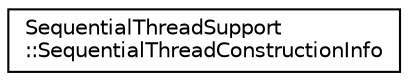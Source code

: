 digraph "Graphical Class Hierarchy"
{
  edge [fontname="Helvetica",fontsize="10",labelfontname="Helvetica",labelfontsize="10"];
  node [fontname="Helvetica",fontsize="10",shape=record];
  rankdir="LR";
  Node1 [label="SequentialThreadSupport\l::SequentialThreadConstructionInfo",height=0.2,width=0.4,color="black", fillcolor="white", style="filled",URL="$struct_sequential_thread_support_1_1_sequential_thread_construction_info.html"];
}
